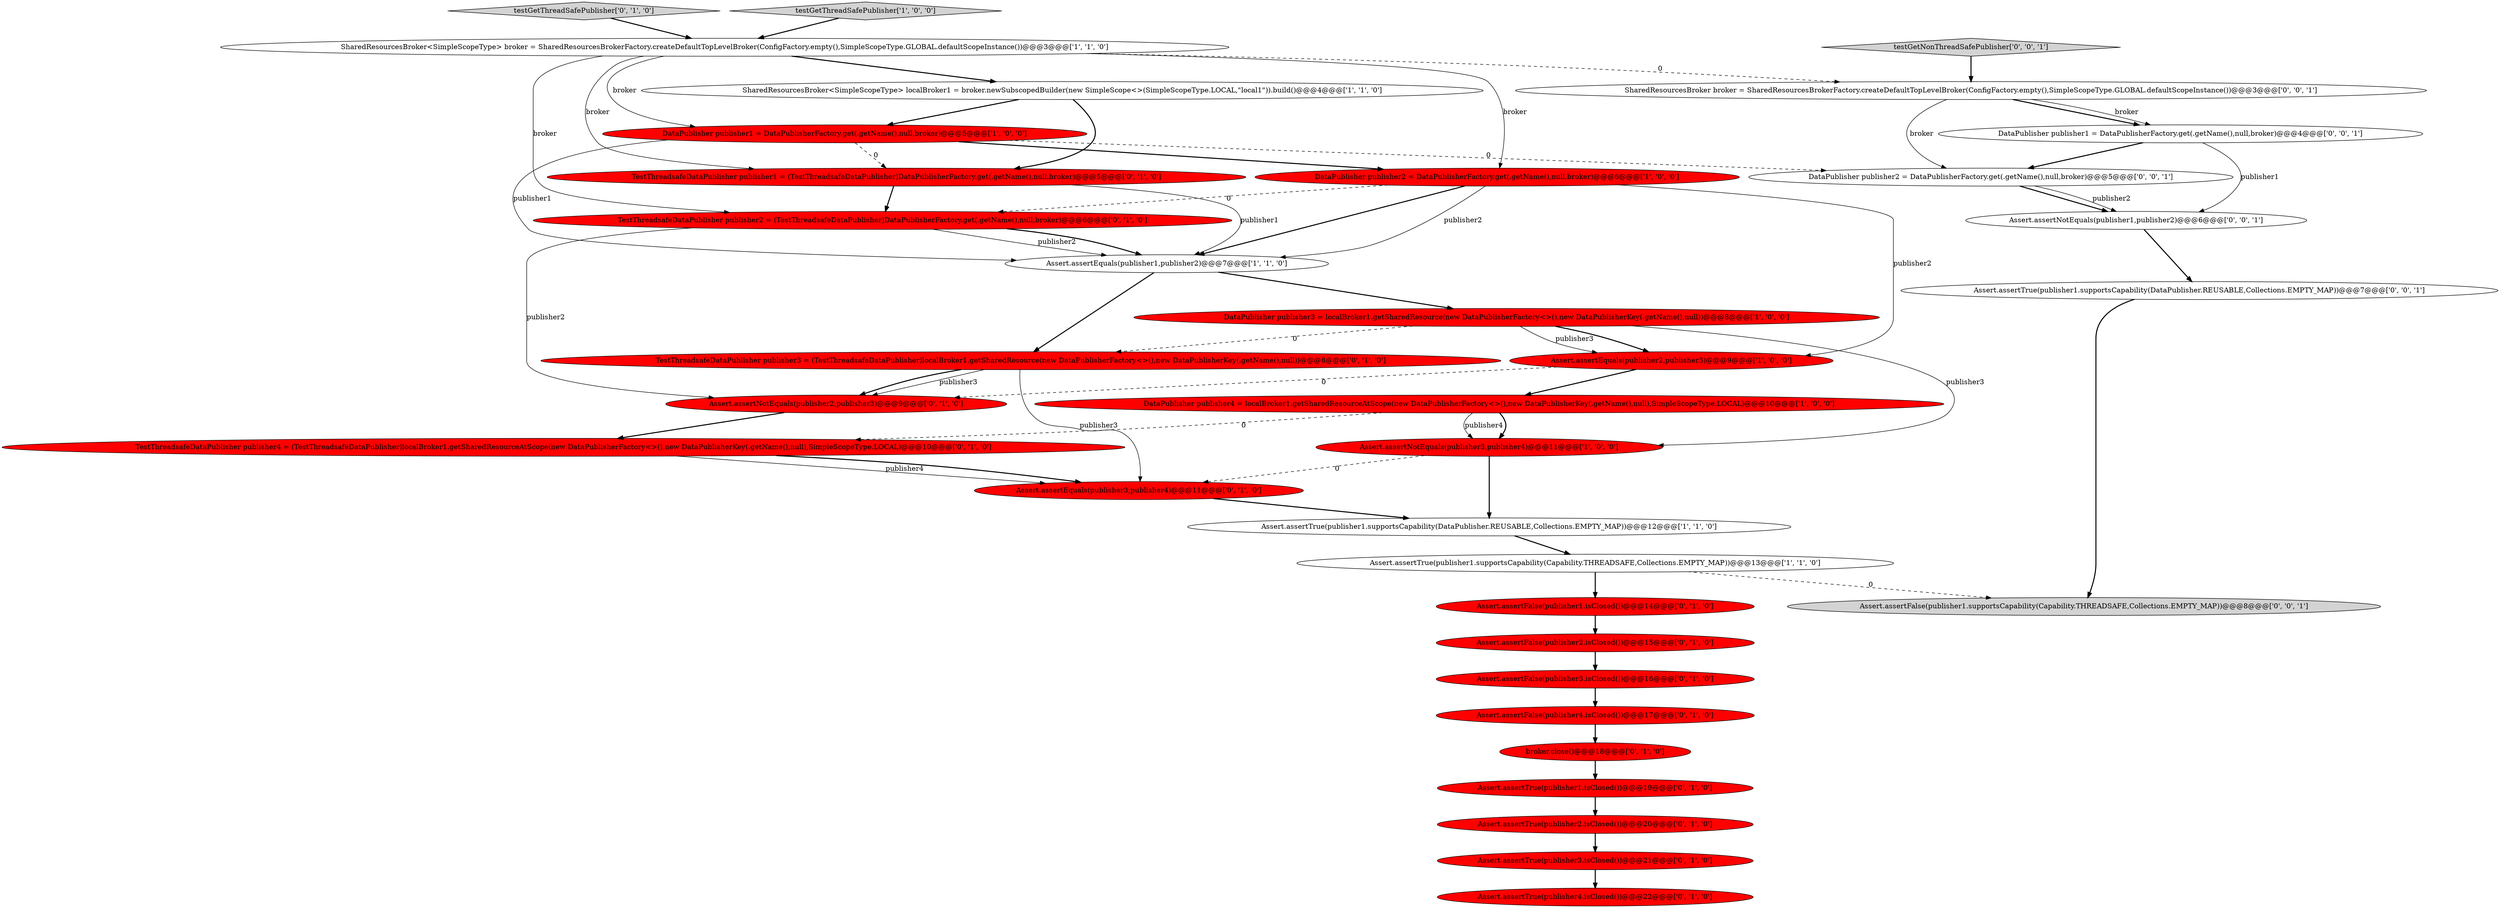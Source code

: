 digraph {
13 [style = filled, label = "Assert.assertTrue(publisher3.isClosed())@@@21@@@['0', '1', '0']", fillcolor = red, shape = ellipse image = "AAA1AAABBB2BBB"];
25 [style = filled, label = "Assert.assertTrue(publisher1.isClosed())@@@19@@@['0', '1', '0']", fillcolor = red, shape = ellipse image = "AAA1AAABBB2BBB"];
34 [style = filled, label = "SharedResourcesBroker broker = SharedResourcesBrokerFactory.createDefaultTopLevelBroker(ConfigFactory.empty(),SimpleScopeType.GLOBAL.defaultScopeInstance())@@@3@@@['0', '0', '1']", fillcolor = white, shape = ellipse image = "AAA0AAABBB3BBB"];
28 [style = filled, label = "Assert.assertTrue(publisher1.supportsCapability(DataPublisher.REUSABLE,Collections.EMPTY_MAP))@@@7@@@['0', '0', '1']", fillcolor = white, shape = ellipse image = "AAA0AAABBB3BBB"];
32 [style = filled, label = "testGetNonThreadSafePublisher['0', '0', '1']", fillcolor = lightgray, shape = diamond image = "AAA0AAABBB3BBB"];
26 [style = filled, label = "TestThreadsafeDataPublisher publisher1 = (TestThreadsafeDataPublisher)DataPublisherFactory.get(.getName(),null,broker)@@@5@@@['0', '1', '0']", fillcolor = red, shape = ellipse image = "AAA1AAABBB2BBB"];
29 [style = filled, label = "Assert.assertFalse(publisher1.supportsCapability(Capability.THREADSAFE,Collections.EMPTY_MAP))@@@8@@@['0', '0', '1']", fillcolor = lightgray, shape = ellipse image = "AAA0AAABBB3BBB"];
11 [style = filled, label = "Assert.assertTrue(publisher1.supportsCapability(DataPublisher.REUSABLE,Collections.EMPTY_MAP))@@@12@@@['1', '1', '0']", fillcolor = white, shape = ellipse image = "AAA0AAABBB1BBB"];
4 [style = filled, label = "Assert.assertEquals(publisher2,publisher3)@@@9@@@['1', '0', '0']", fillcolor = red, shape = ellipse image = "AAA1AAABBB1BBB"];
3 [style = filled, label = "DataPublisher publisher3 = localBroker1.getSharedResource(new DataPublisherFactory<>(),new DataPublisherKey(.getName(),null))@@@8@@@['1', '0', '0']", fillcolor = red, shape = ellipse image = "AAA1AAABBB1BBB"];
16 [style = filled, label = "TestThreadsafeDataPublisher publisher4 = (TestThreadsafeDataPublisher)localBroker1.getSharedResourceAtScope(new DataPublisherFactory<>(),new DataPublisherKey(.getName(),null),SimpleScopeType.LOCAL)@@@10@@@['0', '1', '0']", fillcolor = red, shape = ellipse image = "AAA1AAABBB2BBB"];
1 [style = filled, label = "DataPublisher publisher2 = DataPublisherFactory.get(.getName(),null,broker)@@@6@@@['1', '0', '0']", fillcolor = red, shape = ellipse image = "AAA1AAABBB1BBB"];
22 [style = filled, label = "Assert.assertFalse(publisher2.isClosed())@@@15@@@['0', '1', '0']", fillcolor = red, shape = ellipse image = "AAA1AAABBB2BBB"];
12 [style = filled, label = "Assert.assertFalse(publisher4.isClosed())@@@17@@@['0', '1', '0']", fillcolor = red, shape = ellipse image = "AAA1AAABBB2BBB"];
21 [style = filled, label = "Assert.assertFalse(publisher1.isClosed())@@@14@@@['0', '1', '0']", fillcolor = red, shape = ellipse image = "AAA1AAABBB2BBB"];
18 [style = filled, label = "Assert.assertTrue(publisher2.isClosed())@@@20@@@['0', '1', '0']", fillcolor = red, shape = ellipse image = "AAA1AAABBB2BBB"];
27 [style = filled, label = "Assert.assertFalse(publisher3.isClosed())@@@16@@@['0', '1', '0']", fillcolor = red, shape = ellipse image = "AAA1AAABBB2BBB"];
30 [style = filled, label = "DataPublisher publisher2 = DataPublisherFactory.get(.getName(),null,broker)@@@5@@@['0', '0', '1']", fillcolor = white, shape = ellipse image = "AAA0AAABBB3BBB"];
14 [style = filled, label = "Assert.assertEquals(publisher3,publisher4)@@@11@@@['0', '1', '0']", fillcolor = red, shape = ellipse image = "AAA1AAABBB2BBB"];
33 [style = filled, label = "Assert.assertNotEquals(publisher1,publisher2)@@@6@@@['0', '0', '1']", fillcolor = white, shape = ellipse image = "AAA0AAABBB3BBB"];
9 [style = filled, label = "DataPublisher publisher4 = localBroker1.getSharedResourceAtScope(new DataPublisherFactory<>(),new DataPublisherKey(.getName(),null),SimpleScopeType.LOCAL)@@@10@@@['1', '0', '0']", fillcolor = red, shape = ellipse image = "AAA1AAABBB1BBB"];
2 [style = filled, label = "SharedResourcesBroker<SimpleScopeType> localBroker1 = broker.newSubscopedBuilder(new SimpleScope<>(SimpleScopeType.LOCAL,\"local1\")).build()@@@4@@@['1', '1', '0']", fillcolor = white, shape = ellipse image = "AAA0AAABBB1BBB"];
23 [style = filled, label = "TestThreadsafeDataPublisher publisher2 = (TestThreadsafeDataPublisher)DataPublisherFactory.get(.getName(),null,broker)@@@6@@@['0', '1', '0']", fillcolor = red, shape = ellipse image = "AAA1AAABBB2BBB"];
17 [style = filled, label = "testGetThreadSafePublisher['0', '1', '0']", fillcolor = lightgray, shape = diamond image = "AAA0AAABBB2BBB"];
7 [style = filled, label = "DataPublisher publisher1 = DataPublisherFactory.get(.getName(),null,broker)@@@5@@@['1', '0', '0']", fillcolor = red, shape = ellipse image = "AAA1AAABBB1BBB"];
15 [style = filled, label = "broker.close()@@@18@@@['0', '1', '0']", fillcolor = red, shape = ellipse image = "AAA1AAABBB2BBB"];
6 [style = filled, label = "SharedResourcesBroker<SimpleScopeType> broker = SharedResourcesBrokerFactory.createDefaultTopLevelBroker(ConfigFactory.empty(),SimpleScopeType.GLOBAL.defaultScopeInstance())@@@3@@@['1', '1', '0']", fillcolor = white, shape = ellipse image = "AAA0AAABBB1BBB"];
8 [style = filled, label = "Assert.assertTrue(publisher1.supportsCapability(Capability.THREADSAFE,Collections.EMPTY_MAP))@@@13@@@['1', '1', '0']", fillcolor = white, shape = ellipse image = "AAA0AAABBB1BBB"];
5 [style = filled, label = "testGetThreadSafePublisher['1', '0', '0']", fillcolor = lightgray, shape = diamond image = "AAA0AAABBB1BBB"];
0 [style = filled, label = "Assert.assertNotEquals(publisher3,publisher4)@@@11@@@['1', '0', '0']", fillcolor = red, shape = ellipse image = "AAA1AAABBB1BBB"];
31 [style = filled, label = "DataPublisher publisher1 = DataPublisherFactory.get(.getName(),null,broker)@@@4@@@['0', '0', '1']", fillcolor = white, shape = ellipse image = "AAA0AAABBB3BBB"];
20 [style = filled, label = "TestThreadsafeDataPublisher publisher3 = (TestThreadsafeDataPublisher)localBroker1.getSharedResource(new DataPublisherFactory<>(),new DataPublisherKey(.getName(),null))@@@8@@@['0', '1', '0']", fillcolor = red, shape = ellipse image = "AAA1AAABBB2BBB"];
19 [style = filled, label = "Assert.assertTrue(publisher4.isClosed())@@@22@@@['0', '1', '0']", fillcolor = red, shape = ellipse image = "AAA1AAABBB2BBB"];
24 [style = filled, label = "Assert.assertNotEquals(publisher2,publisher3)@@@9@@@['0', '1', '0']", fillcolor = red, shape = ellipse image = "AAA1AAABBB2BBB"];
10 [style = filled, label = "Assert.assertEquals(publisher1,publisher2)@@@7@@@['1', '1', '0']", fillcolor = white, shape = ellipse image = "AAA0AAABBB1BBB"];
1->10 [style = solid, label="publisher2"];
4->9 [style = bold, label=""];
28->29 [style = bold, label=""];
23->10 [style = solid, label="publisher2"];
2->26 [style = bold, label=""];
10->20 [style = bold, label=""];
7->1 [style = bold, label=""];
9->16 [style = dashed, label="0"];
9->0 [style = bold, label=""];
30->33 [style = bold, label=""];
27->12 [style = bold, label=""];
6->26 [style = solid, label="broker"];
17->6 [style = bold, label=""];
26->10 [style = solid, label="publisher1"];
15->25 [style = bold, label=""];
16->14 [style = solid, label="publisher4"];
33->28 [style = bold, label=""];
12->15 [style = bold, label=""];
25->18 [style = bold, label=""];
0->11 [style = bold, label=""];
10->3 [style = bold, label=""];
34->31 [style = bold, label=""];
6->1 [style = solid, label="broker"];
9->0 [style = solid, label="publisher4"];
32->34 [style = bold, label=""];
6->34 [style = dashed, label="0"];
1->4 [style = solid, label="publisher2"];
7->10 [style = solid, label="publisher1"];
20->24 [style = solid, label="publisher3"];
3->4 [style = bold, label=""];
6->2 [style = bold, label=""];
0->14 [style = dashed, label="0"];
24->16 [style = bold, label=""];
13->19 [style = bold, label=""];
34->30 [style = solid, label="broker"];
6->7 [style = solid, label="broker"];
5->6 [style = bold, label=""];
22->27 [style = bold, label=""];
23->24 [style = solid, label="publisher2"];
3->0 [style = solid, label="publisher3"];
21->22 [style = bold, label=""];
26->23 [style = bold, label=""];
3->20 [style = dashed, label="0"];
34->31 [style = solid, label="broker"];
31->30 [style = bold, label=""];
7->30 [style = dashed, label="0"];
18->13 [style = bold, label=""];
23->10 [style = bold, label=""];
8->21 [style = bold, label=""];
31->33 [style = solid, label="publisher1"];
11->8 [style = bold, label=""];
16->14 [style = bold, label=""];
3->4 [style = solid, label="publisher3"];
2->7 [style = bold, label=""];
4->24 [style = dashed, label="0"];
7->26 [style = dashed, label="0"];
20->24 [style = bold, label=""];
6->23 [style = solid, label="broker"];
1->10 [style = bold, label=""];
14->11 [style = bold, label=""];
1->23 [style = dashed, label="0"];
8->29 [style = dashed, label="0"];
30->33 [style = solid, label="publisher2"];
20->14 [style = solid, label="publisher3"];
}
